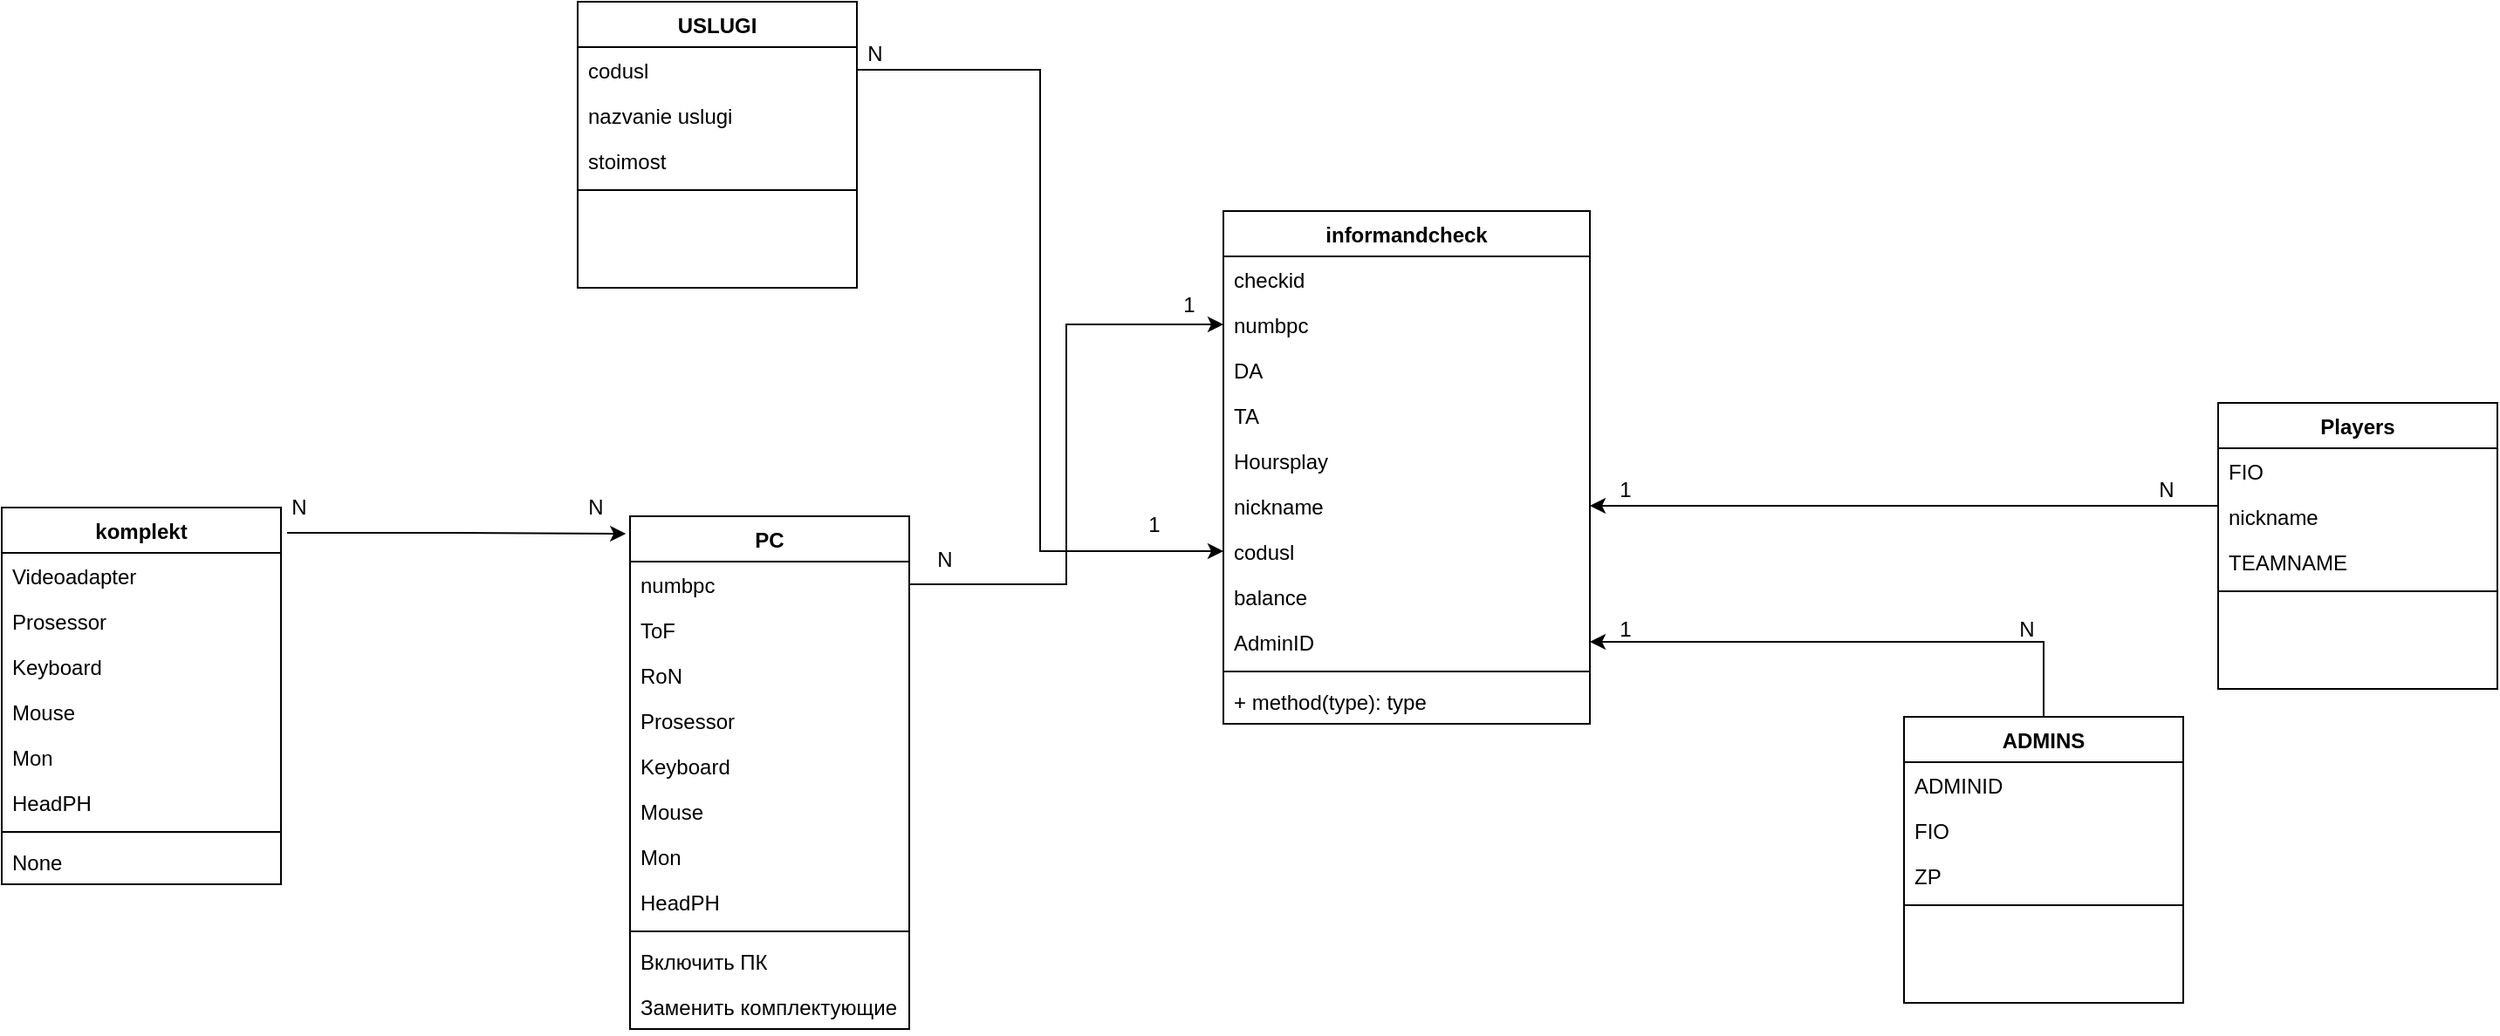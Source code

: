 <mxfile version="17.4.2" type="device"><diagram id="kVNN9YGBBiyLa-paC1tH" name="Page-1"><mxGraphModel dx="1673" dy="867" grid="1" gridSize="10" guides="1" tooltips="1" connect="1" arrows="1" fold="1" page="1" pageScale="1" pageWidth="827" pageHeight="1169" math="0" shadow="0"><root><mxCell id="0"/><mxCell id="1" parent="0"/><mxCell id="SRIhMwD2ZGKvK74nqJsQ-174" style="edgeStyle=orthogonalEdgeStyle;rounded=0;orthogonalLoop=1;jettySize=auto;html=1;entryX=-0.015;entryY=0.034;entryDx=0;entryDy=0;entryPerimeter=0;exitX=1.022;exitY=0.067;exitDx=0;exitDy=0;exitPerimeter=0;" edge="1" parent="1" source="SRIhMwD2ZGKvK74nqJsQ-103" target="SRIhMwD2ZGKvK74nqJsQ-116"><mxGeometry relative="1" as="geometry"/></mxCell><mxCell id="SRIhMwD2ZGKvK74nqJsQ-103" value="komplekt" style="swimlane;fontStyle=1;align=center;verticalAlign=top;childLayout=stackLayout;horizontal=1;startSize=26;horizontalStack=0;resizeParent=1;resizeParentMax=0;resizeLast=0;collapsible=1;marginBottom=0;" vertex="1" parent="1"><mxGeometry x="260" y="770" width="160" height="216" as="geometry"/></mxCell><mxCell id="SRIhMwD2ZGKvK74nqJsQ-104" value="Videoadapter" style="text;strokeColor=none;fillColor=none;align=left;verticalAlign=top;spacingLeft=4;spacingRight=4;overflow=hidden;rotatable=0;points=[[0,0.5],[1,0.5]];portConstraint=eastwest;" vertex="1" parent="SRIhMwD2ZGKvK74nqJsQ-103"><mxGeometry y="26" width="160" height="26" as="geometry"/></mxCell><mxCell id="SRIhMwD2ZGKvK74nqJsQ-115" value="Prosessor       " style="text;strokeColor=none;fillColor=none;align=left;verticalAlign=top;spacingLeft=4;spacingRight=4;overflow=hidden;rotatable=0;points=[[0,0.5],[1,0.5]];portConstraint=eastwest;" vertex="1" parent="SRIhMwD2ZGKvK74nqJsQ-103"><mxGeometry y="52" width="160" height="26" as="geometry"/></mxCell><mxCell id="SRIhMwD2ZGKvK74nqJsQ-114" value="Keyboard" style="text;strokeColor=none;fillColor=none;align=left;verticalAlign=top;spacingLeft=4;spacingRight=4;overflow=hidden;rotatable=0;points=[[0,0.5],[1,0.5]];portConstraint=eastwest;" vertex="1" parent="SRIhMwD2ZGKvK74nqJsQ-103"><mxGeometry y="78" width="160" height="26" as="geometry"/></mxCell><mxCell id="SRIhMwD2ZGKvK74nqJsQ-113" value="Mouse" style="text;strokeColor=none;fillColor=none;align=left;verticalAlign=top;spacingLeft=4;spacingRight=4;overflow=hidden;rotatable=0;points=[[0,0.5],[1,0.5]];portConstraint=eastwest;" vertex="1" parent="SRIhMwD2ZGKvK74nqJsQ-103"><mxGeometry y="104" width="160" height="26" as="geometry"/></mxCell><mxCell id="SRIhMwD2ZGKvK74nqJsQ-112" value="Mon" style="text;strokeColor=none;fillColor=none;align=left;verticalAlign=top;spacingLeft=4;spacingRight=4;overflow=hidden;rotatable=0;points=[[0,0.5],[1,0.5]];portConstraint=eastwest;" vertex="1" parent="SRIhMwD2ZGKvK74nqJsQ-103"><mxGeometry y="130" width="160" height="26" as="geometry"/></mxCell><mxCell id="SRIhMwD2ZGKvK74nqJsQ-111" value="HeadPH" style="text;strokeColor=none;fillColor=none;align=left;verticalAlign=top;spacingLeft=4;spacingRight=4;overflow=hidden;rotatable=0;points=[[0,0.5],[1,0.5]];portConstraint=eastwest;" vertex="1" parent="SRIhMwD2ZGKvK74nqJsQ-103"><mxGeometry y="156" width="160" height="26" as="geometry"/></mxCell><mxCell id="SRIhMwD2ZGKvK74nqJsQ-105" value="" style="line;strokeWidth=1;fillColor=none;align=left;verticalAlign=middle;spacingTop=-1;spacingLeft=3;spacingRight=3;rotatable=0;labelPosition=right;points=[];portConstraint=eastwest;" vertex="1" parent="SRIhMwD2ZGKvK74nqJsQ-103"><mxGeometry y="182" width="160" height="8" as="geometry"/></mxCell><mxCell id="SRIhMwD2ZGKvK74nqJsQ-106" value="None" style="text;strokeColor=none;fillColor=none;align=left;verticalAlign=top;spacingLeft=4;spacingRight=4;overflow=hidden;rotatable=0;points=[[0,0.5],[1,0.5]];portConstraint=eastwest;" vertex="1" parent="SRIhMwD2ZGKvK74nqJsQ-103"><mxGeometry y="190" width="160" height="26" as="geometry"/></mxCell><mxCell id="SRIhMwD2ZGKvK74nqJsQ-116" value="PC" style="swimlane;fontStyle=1;align=center;verticalAlign=top;childLayout=stackLayout;horizontal=1;startSize=26;horizontalStack=0;resizeParent=1;resizeParentMax=0;resizeLast=0;collapsible=1;marginBottom=0;" vertex="1" parent="1"><mxGeometry x="620" y="775" width="160" height="294" as="geometry"/></mxCell><mxCell id="SRIhMwD2ZGKvK74nqJsQ-117" value="numbpc" style="text;strokeColor=none;fillColor=none;align=left;verticalAlign=top;spacingLeft=4;spacingRight=4;overflow=hidden;rotatable=0;points=[[0,0.5],[1,0.5]];portConstraint=eastwest;" vertex="1" parent="SRIhMwD2ZGKvK74nqJsQ-116"><mxGeometry y="26" width="160" height="26" as="geometry"/></mxCell><mxCell id="SRIhMwD2ZGKvK74nqJsQ-126" value="ToF" style="text;strokeColor=none;fillColor=none;align=left;verticalAlign=top;spacingLeft=4;spacingRight=4;overflow=hidden;rotatable=0;points=[[0,0.5],[1,0.5]];portConstraint=eastwest;" vertex="1" parent="SRIhMwD2ZGKvK74nqJsQ-116"><mxGeometry y="52" width="160" height="26" as="geometry"/></mxCell><mxCell id="SRIhMwD2ZGKvK74nqJsQ-125" value="RoN" style="text;strokeColor=none;fillColor=none;align=left;verticalAlign=top;spacingLeft=4;spacingRight=4;overflow=hidden;rotatable=0;points=[[0,0.5],[1,0.5]];portConstraint=eastwest;" vertex="1" parent="SRIhMwD2ZGKvK74nqJsQ-116"><mxGeometry y="78" width="160" height="26" as="geometry"/></mxCell><mxCell id="SRIhMwD2ZGKvK74nqJsQ-124" value="Prosessor" style="text;strokeColor=none;fillColor=none;align=left;verticalAlign=top;spacingLeft=4;spacingRight=4;overflow=hidden;rotatable=0;points=[[0,0.5],[1,0.5]];portConstraint=eastwest;" vertex="1" parent="SRIhMwD2ZGKvK74nqJsQ-116"><mxGeometry y="104" width="160" height="26" as="geometry"/></mxCell><mxCell id="SRIhMwD2ZGKvK74nqJsQ-123" value="Keyboard" style="text;strokeColor=none;fillColor=none;align=left;verticalAlign=top;spacingLeft=4;spacingRight=4;overflow=hidden;rotatable=0;points=[[0,0.5],[1,0.5]];portConstraint=eastwest;" vertex="1" parent="SRIhMwD2ZGKvK74nqJsQ-116"><mxGeometry y="130" width="160" height="26" as="geometry"/></mxCell><mxCell id="SRIhMwD2ZGKvK74nqJsQ-122" value="Mouse" style="text;strokeColor=none;fillColor=none;align=left;verticalAlign=top;spacingLeft=4;spacingRight=4;overflow=hidden;rotatable=0;points=[[0,0.5],[1,0.5]];portConstraint=eastwest;" vertex="1" parent="SRIhMwD2ZGKvK74nqJsQ-116"><mxGeometry y="156" width="160" height="26" as="geometry"/></mxCell><mxCell id="SRIhMwD2ZGKvK74nqJsQ-121" value="Mon" style="text;strokeColor=none;fillColor=none;align=left;verticalAlign=top;spacingLeft=4;spacingRight=4;overflow=hidden;rotatable=0;points=[[0,0.5],[1,0.5]];portConstraint=eastwest;" vertex="1" parent="SRIhMwD2ZGKvK74nqJsQ-116"><mxGeometry y="182" width="160" height="26" as="geometry"/></mxCell><mxCell id="SRIhMwD2ZGKvK74nqJsQ-120" value="HeadPH" style="text;strokeColor=none;fillColor=none;align=left;verticalAlign=top;spacingLeft=4;spacingRight=4;overflow=hidden;rotatable=0;points=[[0,0.5],[1,0.5]];portConstraint=eastwest;" vertex="1" parent="SRIhMwD2ZGKvK74nqJsQ-116"><mxGeometry y="208" width="160" height="26" as="geometry"/></mxCell><mxCell id="SRIhMwD2ZGKvK74nqJsQ-118" value="" style="line;strokeWidth=1;fillColor=none;align=left;verticalAlign=middle;spacingTop=-1;spacingLeft=3;spacingRight=3;rotatable=0;labelPosition=right;points=[];portConstraint=eastwest;" vertex="1" parent="SRIhMwD2ZGKvK74nqJsQ-116"><mxGeometry y="234" width="160" height="8" as="geometry"/></mxCell><mxCell id="SRIhMwD2ZGKvK74nqJsQ-119" value="Включить ПК" style="text;strokeColor=none;fillColor=none;align=left;verticalAlign=top;spacingLeft=4;spacingRight=4;overflow=hidden;rotatable=0;points=[[0,0.5],[1,0.5]];portConstraint=eastwest;" vertex="1" parent="SRIhMwD2ZGKvK74nqJsQ-116"><mxGeometry y="242" width="160" height="26" as="geometry"/></mxCell><mxCell id="SRIhMwD2ZGKvK74nqJsQ-127" value="Заменить комплектующие" style="text;strokeColor=none;fillColor=none;align=left;verticalAlign=top;spacingLeft=4;spacingRight=4;overflow=hidden;rotatable=0;points=[[0,0.5],[1,0.5]];portConstraint=eastwest;" vertex="1" parent="SRIhMwD2ZGKvK74nqJsQ-116"><mxGeometry y="268" width="160" height="26" as="geometry"/></mxCell><mxCell id="SRIhMwD2ZGKvK74nqJsQ-152" value="USLUGI" style="swimlane;fontStyle=1;align=center;verticalAlign=top;childLayout=stackLayout;horizontal=1;startSize=26;horizontalStack=0;resizeParent=1;resizeParentMax=0;resizeLast=0;collapsible=1;marginBottom=0;" vertex="1" parent="1"><mxGeometry x="590" y="480" width="160" height="164" as="geometry"/></mxCell><mxCell id="SRIhMwD2ZGKvK74nqJsQ-153" value="codusl" style="text;strokeColor=none;fillColor=none;align=left;verticalAlign=top;spacingLeft=4;spacingRight=4;overflow=hidden;rotatable=0;points=[[0,0.5],[1,0.5]];portConstraint=eastwest;" vertex="1" parent="SRIhMwD2ZGKvK74nqJsQ-152"><mxGeometry y="26" width="160" height="26" as="geometry"/></mxCell><mxCell id="SRIhMwD2ZGKvK74nqJsQ-159" value="nazvanie uslugi" style="text;strokeColor=none;fillColor=none;align=left;verticalAlign=top;spacingLeft=4;spacingRight=4;overflow=hidden;rotatable=0;points=[[0,0.5],[1,0.5]];portConstraint=eastwest;" vertex="1" parent="SRIhMwD2ZGKvK74nqJsQ-152"><mxGeometry y="52" width="160" height="26" as="geometry"/></mxCell><mxCell id="SRIhMwD2ZGKvK74nqJsQ-158" value="stoimost" style="text;strokeColor=none;fillColor=none;align=left;verticalAlign=top;spacingLeft=4;spacingRight=4;overflow=hidden;rotatable=0;points=[[0,0.5],[1,0.5]];portConstraint=eastwest;" vertex="1" parent="SRIhMwD2ZGKvK74nqJsQ-152"><mxGeometry y="78" width="160" height="26" as="geometry"/></mxCell><mxCell id="SRIhMwD2ZGKvK74nqJsQ-154" value="" style="line;strokeWidth=1;fillColor=none;align=left;verticalAlign=middle;spacingTop=-1;spacingLeft=3;spacingRight=3;rotatable=0;labelPosition=right;points=[];portConstraint=eastwest;" vertex="1" parent="SRIhMwD2ZGKvK74nqJsQ-152"><mxGeometry y="104" width="160" height="8" as="geometry"/></mxCell><mxCell id="SRIhMwD2ZGKvK74nqJsQ-156" style="text;strokeColor=none;fillColor=none;align=left;verticalAlign=top;spacingLeft=4;spacingRight=4;overflow=hidden;rotatable=0;points=[[0,0.5],[1,0.5]];portConstraint=eastwest;" vertex="1" parent="SRIhMwD2ZGKvK74nqJsQ-152"><mxGeometry y="112" width="160" height="26" as="geometry"/></mxCell><mxCell id="SRIhMwD2ZGKvK74nqJsQ-157" style="text;strokeColor=none;fillColor=none;align=left;verticalAlign=top;spacingLeft=4;spacingRight=4;overflow=hidden;rotatable=0;points=[[0,0.5],[1,0.5]];portConstraint=eastwest;" vertex="1" parent="SRIhMwD2ZGKvK74nqJsQ-152"><mxGeometry y="138" width="160" height="26" as="geometry"/></mxCell><mxCell id="SRIhMwD2ZGKvK74nqJsQ-201" style="edgeStyle=orthogonalEdgeStyle;rounded=0;orthogonalLoop=1;jettySize=auto;html=1;entryX=1;entryY=0.5;entryDx=0;entryDy=0;" edge="1" parent="1" source="SRIhMwD2ZGKvK74nqJsQ-160" target="SRIhMwD2ZGKvK74nqJsQ-197"><mxGeometry relative="1" as="geometry"/></mxCell><mxCell id="SRIhMwD2ZGKvK74nqJsQ-160" value="ADMINS" style="swimlane;fontStyle=1;align=center;verticalAlign=top;childLayout=stackLayout;horizontal=1;startSize=26;horizontalStack=0;resizeParent=1;resizeParentMax=0;resizeLast=0;collapsible=1;marginBottom=0;" vertex="1" parent="1"><mxGeometry x="1350" y="890" width="160" height="164" as="geometry"/></mxCell><mxCell id="SRIhMwD2ZGKvK74nqJsQ-161" value="ADMINID" style="text;strokeColor=none;fillColor=none;align=left;verticalAlign=top;spacingLeft=4;spacingRight=4;overflow=hidden;rotatable=0;points=[[0,0.5],[1,0.5]];portConstraint=eastwest;" vertex="1" parent="SRIhMwD2ZGKvK74nqJsQ-160"><mxGeometry y="26" width="160" height="26" as="geometry"/></mxCell><mxCell id="SRIhMwD2ZGKvK74nqJsQ-162" value="FIO" style="text;strokeColor=none;fillColor=none;align=left;verticalAlign=top;spacingLeft=4;spacingRight=4;overflow=hidden;rotatable=0;points=[[0,0.5],[1,0.5]];portConstraint=eastwest;" vertex="1" parent="SRIhMwD2ZGKvK74nqJsQ-160"><mxGeometry y="52" width="160" height="26" as="geometry"/></mxCell><mxCell id="SRIhMwD2ZGKvK74nqJsQ-163" value="ZP" style="text;strokeColor=none;fillColor=none;align=left;verticalAlign=top;spacingLeft=4;spacingRight=4;overflow=hidden;rotatable=0;points=[[0,0.5],[1,0.5]];portConstraint=eastwest;" vertex="1" parent="SRIhMwD2ZGKvK74nqJsQ-160"><mxGeometry y="78" width="160" height="26" as="geometry"/></mxCell><mxCell id="SRIhMwD2ZGKvK74nqJsQ-164" value="" style="line;strokeWidth=1;fillColor=none;align=left;verticalAlign=middle;spacingTop=-1;spacingLeft=3;spacingRight=3;rotatable=0;labelPosition=right;points=[];portConstraint=eastwest;" vertex="1" parent="SRIhMwD2ZGKvK74nqJsQ-160"><mxGeometry y="104" width="160" height="8" as="geometry"/></mxCell><mxCell id="SRIhMwD2ZGKvK74nqJsQ-165" style="text;strokeColor=none;fillColor=none;align=left;verticalAlign=top;spacingLeft=4;spacingRight=4;overflow=hidden;rotatable=0;points=[[0,0.5],[1,0.5]];portConstraint=eastwest;" vertex="1" parent="SRIhMwD2ZGKvK74nqJsQ-160"><mxGeometry y="112" width="160" height="26" as="geometry"/></mxCell><mxCell id="SRIhMwD2ZGKvK74nqJsQ-166" style="text;strokeColor=none;fillColor=none;align=left;verticalAlign=top;spacingLeft=4;spacingRight=4;overflow=hidden;rotatable=0;points=[[0,0.5],[1,0.5]];portConstraint=eastwest;" vertex="1" parent="SRIhMwD2ZGKvK74nqJsQ-160"><mxGeometry y="138" width="160" height="26" as="geometry"/></mxCell><mxCell id="SRIhMwD2ZGKvK74nqJsQ-167" value="Players" style="swimlane;fontStyle=1;align=center;verticalAlign=top;childLayout=stackLayout;horizontal=1;startSize=26;horizontalStack=0;resizeParent=1;resizeParentMax=0;resizeLast=0;collapsible=1;marginBottom=0;" vertex="1" parent="1"><mxGeometry x="1530" y="710" width="160" height="164" as="geometry"/></mxCell><mxCell id="SRIhMwD2ZGKvK74nqJsQ-168" value="FIO" style="text;strokeColor=none;fillColor=none;align=left;verticalAlign=top;spacingLeft=4;spacingRight=4;overflow=hidden;rotatable=0;points=[[0,0.5],[1,0.5]];portConstraint=eastwest;" vertex="1" parent="SRIhMwD2ZGKvK74nqJsQ-167"><mxGeometry y="26" width="160" height="26" as="geometry"/></mxCell><mxCell id="SRIhMwD2ZGKvK74nqJsQ-169" value="nickname" style="text;strokeColor=none;fillColor=none;align=left;verticalAlign=top;spacingLeft=4;spacingRight=4;overflow=hidden;rotatable=0;points=[[0,0.5],[1,0.5]];portConstraint=eastwest;" vertex="1" parent="SRIhMwD2ZGKvK74nqJsQ-167"><mxGeometry y="52" width="160" height="26" as="geometry"/></mxCell><mxCell id="SRIhMwD2ZGKvK74nqJsQ-170" value="TEAMNAME" style="text;strokeColor=none;fillColor=none;align=left;verticalAlign=top;spacingLeft=4;spacingRight=4;overflow=hidden;rotatable=0;points=[[0,0.5],[1,0.5]];portConstraint=eastwest;" vertex="1" parent="SRIhMwD2ZGKvK74nqJsQ-167"><mxGeometry y="78" width="160" height="26" as="geometry"/></mxCell><mxCell id="SRIhMwD2ZGKvK74nqJsQ-171" value="" style="line;strokeWidth=1;fillColor=none;align=left;verticalAlign=middle;spacingTop=-1;spacingLeft=3;spacingRight=3;rotatable=0;labelPosition=right;points=[];portConstraint=eastwest;" vertex="1" parent="SRIhMwD2ZGKvK74nqJsQ-167"><mxGeometry y="104" width="160" height="8" as="geometry"/></mxCell><mxCell id="SRIhMwD2ZGKvK74nqJsQ-172" style="text;strokeColor=none;fillColor=none;align=left;verticalAlign=top;spacingLeft=4;spacingRight=4;overflow=hidden;rotatable=0;points=[[0,0.5],[1,0.5]];portConstraint=eastwest;" vertex="1" parent="SRIhMwD2ZGKvK74nqJsQ-167"><mxGeometry y="112" width="160" height="26" as="geometry"/></mxCell><mxCell id="SRIhMwD2ZGKvK74nqJsQ-173" style="text;strokeColor=none;fillColor=none;align=left;verticalAlign=top;spacingLeft=4;spacingRight=4;overflow=hidden;rotatable=0;points=[[0,0.5],[1,0.5]];portConstraint=eastwest;" vertex="1" parent="SRIhMwD2ZGKvK74nqJsQ-167"><mxGeometry y="138" width="160" height="26" as="geometry"/></mxCell><mxCell id="SRIhMwD2ZGKvK74nqJsQ-175" value="N" style="text;html=1;align=center;verticalAlign=middle;resizable=0;points=[];autosize=1;strokeColor=none;fillColor=none;" vertex="1" parent="1"><mxGeometry x="420" y="760" width="20" height="20" as="geometry"/></mxCell><mxCell id="SRIhMwD2ZGKvK74nqJsQ-176" value="N" style="text;html=1;align=center;verticalAlign=middle;resizable=0;points=[];autosize=1;strokeColor=none;fillColor=none;" vertex="1" parent="1"><mxGeometry x="590" y="760" width="20" height="20" as="geometry"/></mxCell><mxCell id="SRIhMwD2ZGKvK74nqJsQ-182" value="informandcheck" style="swimlane;fontStyle=1;align=center;verticalAlign=top;childLayout=stackLayout;horizontal=1;startSize=26;horizontalStack=0;resizeParent=1;resizeParentMax=0;resizeLast=0;collapsible=1;marginBottom=0;" vertex="1" parent="1"><mxGeometry x="960" y="600" width="210" height="294" as="geometry"/></mxCell><mxCell id="SRIhMwD2ZGKvK74nqJsQ-183" value="checkid" style="text;strokeColor=none;fillColor=none;align=left;verticalAlign=top;spacingLeft=4;spacingRight=4;overflow=hidden;rotatable=0;points=[[0,0.5],[1,0.5]];portConstraint=eastwest;" vertex="1" parent="SRIhMwD2ZGKvK74nqJsQ-182"><mxGeometry y="26" width="210" height="26" as="geometry"/></mxCell><mxCell id="SRIhMwD2ZGKvK74nqJsQ-196" value="numbpc" style="text;strokeColor=none;fillColor=none;align=left;verticalAlign=top;spacingLeft=4;spacingRight=4;overflow=hidden;rotatable=0;points=[[0,0.5],[1,0.5]];portConstraint=eastwest;" vertex="1" parent="SRIhMwD2ZGKvK74nqJsQ-182"><mxGeometry y="52" width="210" height="26" as="geometry"/></mxCell><mxCell id="SRIhMwD2ZGKvK74nqJsQ-195" value="DA" style="text;strokeColor=none;fillColor=none;align=left;verticalAlign=top;spacingLeft=4;spacingRight=4;overflow=hidden;rotatable=0;points=[[0,0.5],[1,0.5]];portConstraint=eastwest;" vertex="1" parent="SRIhMwD2ZGKvK74nqJsQ-182"><mxGeometry y="78" width="210" height="26" as="geometry"/></mxCell><mxCell id="SRIhMwD2ZGKvK74nqJsQ-194" value="TA" style="text;strokeColor=none;fillColor=none;align=left;verticalAlign=top;spacingLeft=4;spacingRight=4;overflow=hidden;rotatable=0;points=[[0,0.5],[1,0.5]];portConstraint=eastwest;" vertex="1" parent="SRIhMwD2ZGKvK74nqJsQ-182"><mxGeometry y="104" width="210" height="26" as="geometry"/></mxCell><mxCell id="SRIhMwD2ZGKvK74nqJsQ-193" value="Hoursplay" style="text;strokeColor=none;fillColor=none;align=left;verticalAlign=top;spacingLeft=4;spacingRight=4;overflow=hidden;rotatable=0;points=[[0,0.5],[1,0.5]];portConstraint=eastwest;" vertex="1" parent="SRIhMwD2ZGKvK74nqJsQ-182"><mxGeometry y="130" width="210" height="26" as="geometry"/></mxCell><mxCell id="SRIhMwD2ZGKvK74nqJsQ-192" value="nickname" style="text;strokeColor=none;fillColor=none;align=left;verticalAlign=top;spacingLeft=4;spacingRight=4;overflow=hidden;rotatable=0;points=[[0,0.5],[1,0.5]];portConstraint=eastwest;" vertex="1" parent="SRIhMwD2ZGKvK74nqJsQ-182"><mxGeometry y="156" width="210" height="26" as="geometry"/></mxCell><mxCell id="SRIhMwD2ZGKvK74nqJsQ-199" value="codusl" style="text;strokeColor=none;fillColor=none;align=left;verticalAlign=top;spacingLeft=4;spacingRight=4;overflow=hidden;rotatable=0;points=[[0,0.5],[1,0.5]];portConstraint=eastwest;" vertex="1" parent="SRIhMwD2ZGKvK74nqJsQ-182"><mxGeometry y="182" width="210" height="26" as="geometry"/></mxCell><mxCell id="SRIhMwD2ZGKvK74nqJsQ-198" value="balance" style="text;strokeColor=none;fillColor=none;align=left;verticalAlign=top;spacingLeft=4;spacingRight=4;overflow=hidden;rotatable=0;points=[[0,0.5],[1,0.5]];portConstraint=eastwest;" vertex="1" parent="SRIhMwD2ZGKvK74nqJsQ-182"><mxGeometry y="208" width="210" height="26" as="geometry"/></mxCell><mxCell id="SRIhMwD2ZGKvK74nqJsQ-197" value="AdminID" style="text;strokeColor=none;fillColor=none;align=left;verticalAlign=top;spacingLeft=4;spacingRight=4;overflow=hidden;rotatable=0;points=[[0,0.5],[1,0.5]];portConstraint=eastwest;" vertex="1" parent="SRIhMwD2ZGKvK74nqJsQ-182"><mxGeometry y="234" width="210" height="26" as="geometry"/></mxCell><mxCell id="SRIhMwD2ZGKvK74nqJsQ-184" value="" style="line;strokeWidth=1;fillColor=none;align=left;verticalAlign=middle;spacingTop=-1;spacingLeft=3;spacingRight=3;rotatable=0;labelPosition=right;points=[];portConstraint=eastwest;" vertex="1" parent="SRIhMwD2ZGKvK74nqJsQ-182"><mxGeometry y="260" width="210" height="8" as="geometry"/></mxCell><mxCell id="SRIhMwD2ZGKvK74nqJsQ-185" value="+ method(type): type" style="text;strokeColor=none;fillColor=none;align=left;verticalAlign=top;spacingLeft=4;spacingRight=4;overflow=hidden;rotatable=0;points=[[0,0.5],[1,0.5]];portConstraint=eastwest;" vertex="1" parent="SRIhMwD2ZGKvK74nqJsQ-182"><mxGeometry y="268" width="210" height="26" as="geometry"/></mxCell><mxCell id="SRIhMwD2ZGKvK74nqJsQ-202" value="N" style="text;html=1;align=center;verticalAlign=middle;resizable=0;points=[];autosize=1;strokeColor=none;fillColor=none;" vertex="1" parent="1"><mxGeometry x="1410" y="830" width="20" height="20" as="geometry"/></mxCell><mxCell id="SRIhMwD2ZGKvK74nqJsQ-203" value="1" style="text;html=1;align=center;verticalAlign=middle;resizable=0;points=[];autosize=1;strokeColor=none;fillColor=none;" vertex="1" parent="1"><mxGeometry x="1180" y="830" width="20" height="20" as="geometry"/></mxCell><mxCell id="SRIhMwD2ZGKvK74nqJsQ-204" style="edgeStyle=orthogonalEdgeStyle;rounded=0;orthogonalLoop=1;jettySize=auto;html=1;entryX=1;entryY=0.5;entryDx=0;entryDy=0;" edge="1" parent="1" source="SRIhMwD2ZGKvK74nqJsQ-169" target="SRIhMwD2ZGKvK74nqJsQ-192"><mxGeometry relative="1" as="geometry"><Array as="points"><mxPoint x="1440" y="769"/><mxPoint x="1440" y="769"/></Array></mxGeometry></mxCell><mxCell id="SRIhMwD2ZGKvK74nqJsQ-206" value="1" style="text;html=1;align=center;verticalAlign=middle;resizable=0;points=[];autosize=1;strokeColor=none;fillColor=none;" vertex="1" parent="1"><mxGeometry x="1180" y="750" width="20" height="20" as="geometry"/></mxCell><mxCell id="SRIhMwD2ZGKvK74nqJsQ-207" value="N" style="text;html=1;align=center;verticalAlign=middle;resizable=0;points=[];autosize=1;strokeColor=none;fillColor=none;" vertex="1" parent="1"><mxGeometry x="1490" y="750" width="20" height="20" as="geometry"/></mxCell><mxCell id="SRIhMwD2ZGKvK74nqJsQ-208" style="edgeStyle=orthogonalEdgeStyle;rounded=0;orthogonalLoop=1;jettySize=auto;html=1;" edge="1" parent="1" source="SRIhMwD2ZGKvK74nqJsQ-153" target="SRIhMwD2ZGKvK74nqJsQ-199"><mxGeometry relative="1" as="geometry"/></mxCell><mxCell id="SRIhMwD2ZGKvK74nqJsQ-209" value="1" style="text;html=1;align=center;verticalAlign=middle;resizable=0;points=[];autosize=1;strokeColor=none;fillColor=none;" vertex="1" parent="1"><mxGeometry x="910" y="770" width="20" height="20" as="geometry"/></mxCell><mxCell id="SRIhMwD2ZGKvK74nqJsQ-210" value="N" style="text;html=1;align=center;verticalAlign=middle;resizable=0;points=[];autosize=1;strokeColor=none;fillColor=none;" vertex="1" parent="1"><mxGeometry x="750" y="500" width="20" height="20" as="geometry"/></mxCell><mxCell id="SRIhMwD2ZGKvK74nqJsQ-211" style="edgeStyle=orthogonalEdgeStyle;rounded=0;orthogonalLoop=1;jettySize=auto;html=1;entryX=0;entryY=0.5;entryDx=0;entryDy=0;" edge="1" parent="1" source="SRIhMwD2ZGKvK74nqJsQ-117" target="SRIhMwD2ZGKvK74nqJsQ-196"><mxGeometry relative="1" as="geometry"/></mxCell><mxCell id="SRIhMwD2ZGKvK74nqJsQ-212" value="N" style="text;html=1;align=center;verticalAlign=middle;resizable=0;points=[];autosize=1;strokeColor=none;fillColor=none;" vertex="1" parent="1"><mxGeometry x="790" y="790" width="20" height="20" as="geometry"/></mxCell><mxCell id="SRIhMwD2ZGKvK74nqJsQ-213" value="1" style="text;html=1;align=center;verticalAlign=middle;resizable=0;points=[];autosize=1;strokeColor=none;fillColor=none;" vertex="1" parent="1"><mxGeometry x="930" y="644" width="20" height="20" as="geometry"/></mxCell></root></mxGraphModel></diagram></mxfile>